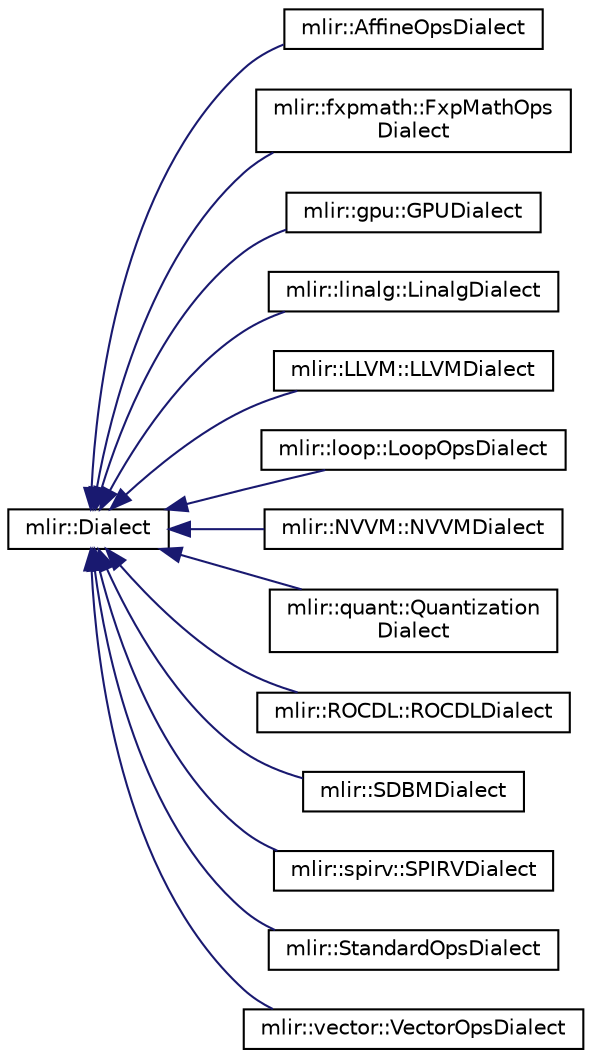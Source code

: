 digraph "Graphical Class Hierarchy"
{
  bgcolor="transparent";
  edge [fontname="Helvetica",fontsize="10",labelfontname="Helvetica",labelfontsize="10"];
  node [fontname="Helvetica",fontsize="10",shape=record];
  rankdir="LR";
  Node0 [label="mlir::Dialect",height=0.2,width=0.4,color="black",URL="$classmlir_1_1Dialect.html",tooltip="Dialects are groups of MLIR operations and behavior associated with the entire group. "];
  Node0 -> Node1 [dir="back",color="midnightblue",fontsize="10",style="solid",fontname="Helvetica"];
  Node1 [label="mlir::AffineOpsDialect",height=0.2,width=0.4,color="black",URL="$classmlir_1_1AffineOpsDialect.html"];
  Node0 -> Node2 [dir="back",color="midnightblue",fontsize="10",style="solid",fontname="Helvetica"];
  Node2 [label="mlir::fxpmath::FxpMathOps\lDialect",height=0.2,width=0.4,color="black",URL="$classmlir_1_1fxpmath_1_1FxpMathOpsDialect.html",tooltip="Defines the &#39;FxpMathOps&#39; dialect. "];
  Node0 -> Node3 [dir="back",color="midnightblue",fontsize="10",style="solid",fontname="Helvetica"];
  Node3 [label="mlir::gpu::GPUDialect",height=0.2,width=0.4,color="black",URL="$classmlir_1_1gpu_1_1GPUDialect.html",tooltip="The dialect containing GPU kernel launching operations and related facilities. "];
  Node0 -> Node4 [dir="back",color="midnightblue",fontsize="10",style="solid",fontname="Helvetica"];
  Node4 [label="mlir::linalg::LinalgDialect",height=0.2,width=0.4,color="black",URL="$classmlir_1_1linalg_1_1LinalgDialect.html"];
  Node0 -> Node5 [dir="back",color="midnightblue",fontsize="10",style="solid",fontname="Helvetica"];
  Node5 [label="mlir::LLVM::LLVMDialect",height=0.2,width=0.4,color="black",URL="$classmlir_1_1LLVM_1_1LLVMDialect.html"];
  Node0 -> Node6 [dir="back",color="midnightblue",fontsize="10",style="solid",fontname="Helvetica"];
  Node6 [label="mlir::loop::LoopOpsDialect",height=0.2,width=0.4,color="black",URL="$classmlir_1_1loop_1_1LoopOpsDialect.html"];
  Node0 -> Node7 [dir="back",color="midnightblue",fontsize="10",style="solid",fontname="Helvetica"];
  Node7 [label="mlir::NVVM::NVVMDialect",height=0.2,width=0.4,color="black",URL="$classmlir_1_1NVVM_1_1NVVMDialect.html"];
  Node0 -> Node8 [dir="back",color="midnightblue",fontsize="10",style="solid",fontname="Helvetica"];
  Node8 [label="mlir::quant::Quantization\lDialect",height=0.2,width=0.4,color="black",URL="$classmlir_1_1quant_1_1QuantizationDialect.html",tooltip="Defines the &#39;Quantization&#39; dialect. "];
  Node0 -> Node9 [dir="back",color="midnightblue",fontsize="10",style="solid",fontname="Helvetica"];
  Node9 [label="mlir::ROCDL::ROCDLDialect",height=0.2,width=0.4,color="black",URL="$classmlir_1_1ROCDL_1_1ROCDLDialect.html"];
  Node0 -> Node10 [dir="back",color="midnightblue",fontsize="10",style="solid",fontname="Helvetica"];
  Node10 [label="mlir::SDBMDialect",height=0.2,width=0.4,color="black",URL="$classmlir_1_1SDBMDialect.html"];
  Node0 -> Node11 [dir="back",color="midnightblue",fontsize="10",style="solid",fontname="Helvetica"];
  Node11 [label="mlir::spirv::SPIRVDialect",height=0.2,width=0.4,color="black",URL="$classmlir_1_1spirv_1_1SPIRVDialect.html"];
  Node0 -> Node12 [dir="back",color="midnightblue",fontsize="10",style="solid",fontname="Helvetica"];
  Node12 [label="mlir::StandardOpsDialect",height=0.2,width=0.4,color="black",URL="$classmlir_1_1StandardOpsDialect.html"];
  Node0 -> Node13 [dir="back",color="midnightblue",fontsize="10",style="solid",fontname="Helvetica"];
  Node13 [label="mlir::vector::VectorOpsDialect",height=0.2,width=0.4,color="black",URL="$classmlir_1_1vector_1_1VectorOpsDialect.html",tooltip="Dialect for Ops on higher-dimensional vector types. "];
}
